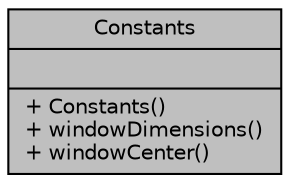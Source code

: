 digraph "Constants"
{
  edge [fontname="Helvetica",fontsize="10",labelfontname="Helvetica",labelfontsize="10"];
  node [fontname="Helvetica",fontsize="10",shape=record];
  Node1 [label="{Constants\n||+ Constants()\l+ windowDimensions()\l+ windowCenter()\l}",height=0.2,width=0.4,color="black", fillcolor="grey75", style="filled", fontcolor="black"];
}

